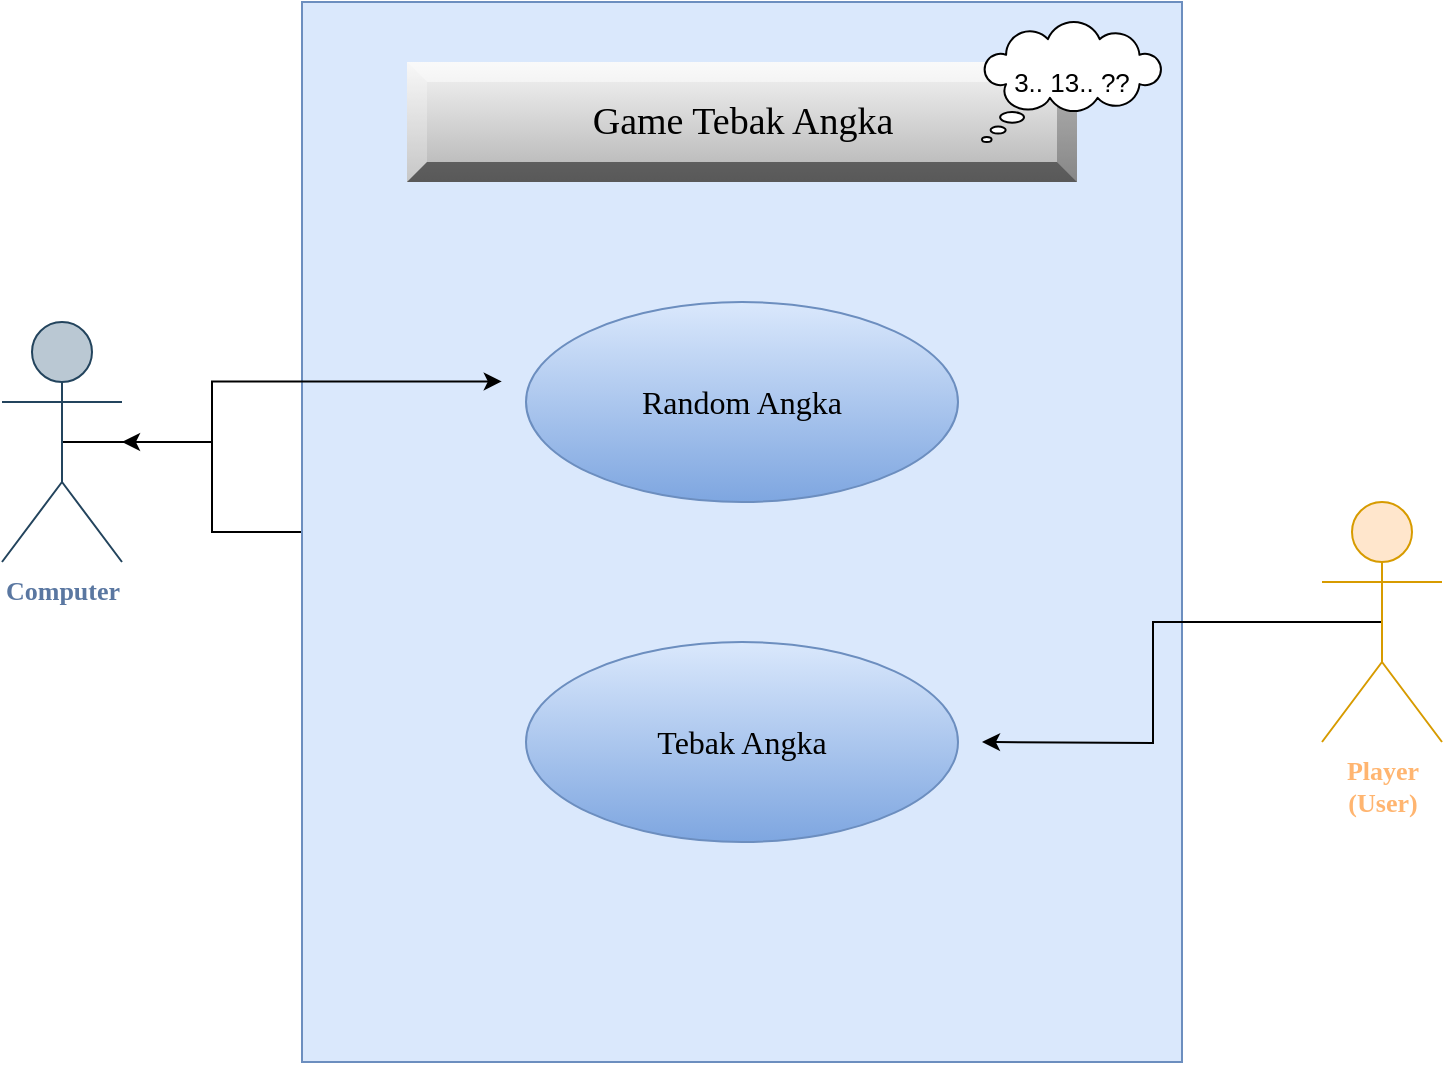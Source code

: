 <mxfile version="21.6.8" type="github">
  <diagram name="Halaman-1" id="qtWU3SoxqRSenDT3cpxr">
    <mxGraphModel dx="880" dy="478" grid="1" gridSize="10" guides="1" tooltips="1" connect="1" arrows="1" fold="1" page="1" pageScale="1" pageWidth="827" pageHeight="1169" math="0" shadow="0">
      <root>
        <mxCell id="0" />
        <mxCell id="1" parent="0" />
        <mxCell id="sSVDMPWryiy65UMoMR5d-55" value="" style="edgeStyle=orthogonalEdgeStyle;rounded=0;orthogonalLoop=1;jettySize=auto;html=1;" edge="1" parent="1" source="sSVDMPWryiy65UMoMR5d-5" target="sSVDMPWryiy65UMoMR5d-8">
          <mxGeometry relative="1" as="geometry" />
        </mxCell>
        <mxCell id="sSVDMPWryiy65UMoMR5d-5" value="" style="verticalLabelPosition=bottom;verticalAlign=top;html=1;shape=mxgraph.basic.rect;fillColor2=none;strokeWidth=1;size=20;indent=5;fillColor=#dae8fc;strokeColor=#6c8ebf;" vertex="1" parent="1">
          <mxGeometry x="200" y="100" width="440" height="530" as="geometry" />
        </mxCell>
        <mxCell id="sSVDMPWryiy65UMoMR5d-6" value="Random Angka" style="ellipse;whiteSpace=wrap;html=1;fontFamily=Comic Sans MS;fillColor=#dae8fc;strokeColor=#6c8ebf;gradientColor=#7ea6e0;fontSize=16;" vertex="1" parent="1">
          <mxGeometry x="312" y="250" width="216" height="100" as="geometry" />
        </mxCell>
        <mxCell id="sSVDMPWryiy65UMoMR5d-37" style="edgeStyle=orthogonalEdgeStyle;rounded=0;orthogonalLoop=1;jettySize=auto;html=1;exitX=0.5;exitY=0.5;exitDx=0;exitDy=0;exitPerimeter=0;entryX=0.227;entryY=0.358;entryDx=0;entryDy=0;entryPerimeter=0;" edge="1" parent="1" source="sSVDMPWryiy65UMoMR5d-8" target="sSVDMPWryiy65UMoMR5d-5">
          <mxGeometry relative="1" as="geometry" />
        </mxCell>
        <mxCell id="sSVDMPWryiy65UMoMR5d-8" value="&lt;font color=&quot;#5a77a1&quot; face=&quot;Comic Sans MS&quot; style=&quot;font-size: 13px;&quot;&gt;&lt;b style=&quot;font-size: 13px;&quot;&gt;Computer&lt;/b&gt;&lt;/font&gt;" style="shape=umlActor;verticalLabelPosition=bottom;verticalAlign=top;html=1;fillColor=#bac8d3;strokeColor=#23445d;fontSize=13;" vertex="1" parent="1">
          <mxGeometry x="50" y="260" width="60" height="120" as="geometry" />
        </mxCell>
        <mxCell id="sSVDMPWryiy65UMoMR5d-12" value="Tebak Angka" style="ellipse;whiteSpace=wrap;html=1;fillColor=#dae8fc;strokeColor=#6c8ebf;gradientColor=#7ea6e0;fontFamily=Comic Sans MS;labelBorderColor=none;fontSize=16;" vertex="1" parent="1">
          <mxGeometry x="312" y="420" width="216" height="100" as="geometry" />
        </mxCell>
        <mxCell id="sSVDMPWryiy65UMoMR5d-42" style="edgeStyle=orthogonalEdgeStyle;rounded=0;orthogonalLoop=1;jettySize=auto;html=1;exitX=0.5;exitY=0.5;exitDx=0;exitDy=0;exitPerimeter=0;" edge="1" parent="1" source="sSVDMPWryiy65UMoMR5d-17">
          <mxGeometry relative="1" as="geometry">
            <mxPoint x="540" y="470" as="targetPoint" />
          </mxGeometry>
        </mxCell>
        <mxCell id="sSVDMPWryiy65UMoMR5d-17" value="&lt;font style=&quot;font-size: 13px;&quot;&gt;Player&lt;br&gt;(User)&lt;/font&gt;" style="shape=umlActor;verticalLabelPosition=bottom;verticalAlign=top;html=1;fillColor=#ffe6cc;strokeColor=#d79b00;fontColor=#FFB570;fontFamily=Comic Sans MS;fontStyle=1" vertex="1" parent="1">
          <mxGeometry x="710" y="350" width="60" height="120" as="geometry" />
        </mxCell>
        <mxCell id="sSVDMPWryiy65UMoMR5d-50" value="Game Tebak Angka" style="labelPosition=center;verticalLabelPosition=middle;align=center;html=1;shape=mxgraph.basic.shaded_button;dx=10;fillColor=#f5f5f5;strokeColor=#666666;whiteSpace=wrap;fontFamily=Comic Sans MS;fontStyle=0;fontSize=19;gradientColor=#b3b3b3;" vertex="1" parent="1">
          <mxGeometry x="252.5" y="130" width="335" height="60" as="geometry" />
        </mxCell>
        <mxCell id="sSVDMPWryiy65UMoMR5d-53" value="&lt;font style=&quot;font-size: 13px;&quot;&gt;3.. 13.. ??&lt;/font&gt;" style="whiteSpace=wrap;html=1;shape=mxgraph.basic.cloud_callout" vertex="1" parent="1">
          <mxGeometry x="540" y="110" width="90" height="60" as="geometry" />
        </mxCell>
      </root>
    </mxGraphModel>
  </diagram>
</mxfile>
